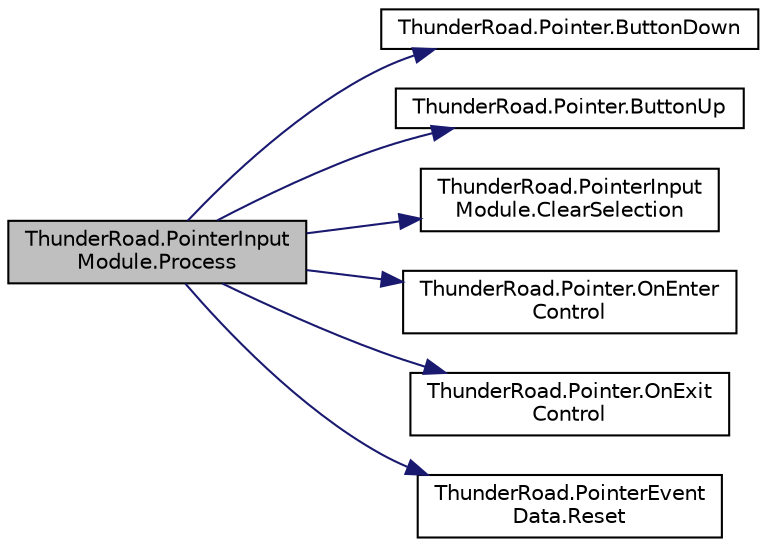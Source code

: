 digraph "ThunderRoad.PointerInputModule.Process"
{
 // LATEX_PDF_SIZE
  edge [fontname="Helvetica",fontsize="10",labelfontname="Helvetica",labelfontsize="10"];
  node [fontname="Helvetica",fontsize="10",shape=record];
  rankdir="LR";
  Node1 [label="ThunderRoad.PointerInput\lModule.Process",height=0.2,width=0.4,color="black", fillcolor="grey75", style="filled", fontcolor="black",tooltip="Processes this instance."];
  Node1 -> Node2 [color="midnightblue",fontsize="10",style="solid",fontname="Helvetica"];
  Node2 [label="ThunderRoad.Pointer.ButtonDown",height=0.2,width=0.4,color="black", fillcolor="white", style="filled",URL="$class_thunder_road_1_1_pointer.html#a57a5c7e712ef00e60c17063dfd79bb5d",tooltip="Buttons down."];
  Node1 -> Node3 [color="midnightblue",fontsize="10",style="solid",fontname="Helvetica"];
  Node3 [label="ThunderRoad.Pointer.ButtonUp",height=0.2,width=0.4,color="black", fillcolor="white", style="filled",URL="$class_thunder_road_1_1_pointer.html#ad7ddf121032fe2b5ef9b8f076eabb235",tooltip="Buttons up."];
  Node1 -> Node4 [color="midnightblue",fontsize="10",style="solid",fontname="Helvetica"];
  Node4 [label="ThunderRoad.PointerInput\lModule.ClearSelection",height=0.2,width=0.4,color="black", fillcolor="white", style="filled",URL="$class_thunder_road_1_1_pointer_input_module.html#ae2a8c03731a08be5b52e9062c35e9e54",tooltip="Clears the selection."];
  Node1 -> Node5 [color="midnightblue",fontsize="10",style="solid",fontname="Helvetica"];
  Node5 [label="ThunderRoad.Pointer.OnEnter\lControl",height=0.2,width=0.4,color="black", fillcolor="white", style="filled",URL="$class_thunder_road_1_1_pointer.html#a93b999827f537987f6ca87eac998a0c8",tooltip="Called when [enter control]."];
  Node1 -> Node6 [color="midnightblue",fontsize="10",style="solid",fontname="Helvetica"];
  Node6 [label="ThunderRoad.Pointer.OnExit\lControl",height=0.2,width=0.4,color="black", fillcolor="white", style="filled",URL="$class_thunder_road_1_1_pointer.html#a13223c948ce4b14dfad09ccd7d045cb3",tooltip="Called when [exit control]."];
  Node1 -> Node7 [color="midnightblue",fontsize="10",style="solid",fontname="Helvetica"];
  Node7 [label="ThunderRoad.PointerEvent\lData.Reset",height=0.2,width=0.4,color="black", fillcolor="white", style="filled",URL="$class_thunder_road_1_1_pointer_event_data.html#a36d2b113818089e268f1258b8bdc0523",tooltip="Resets this instance."];
}

